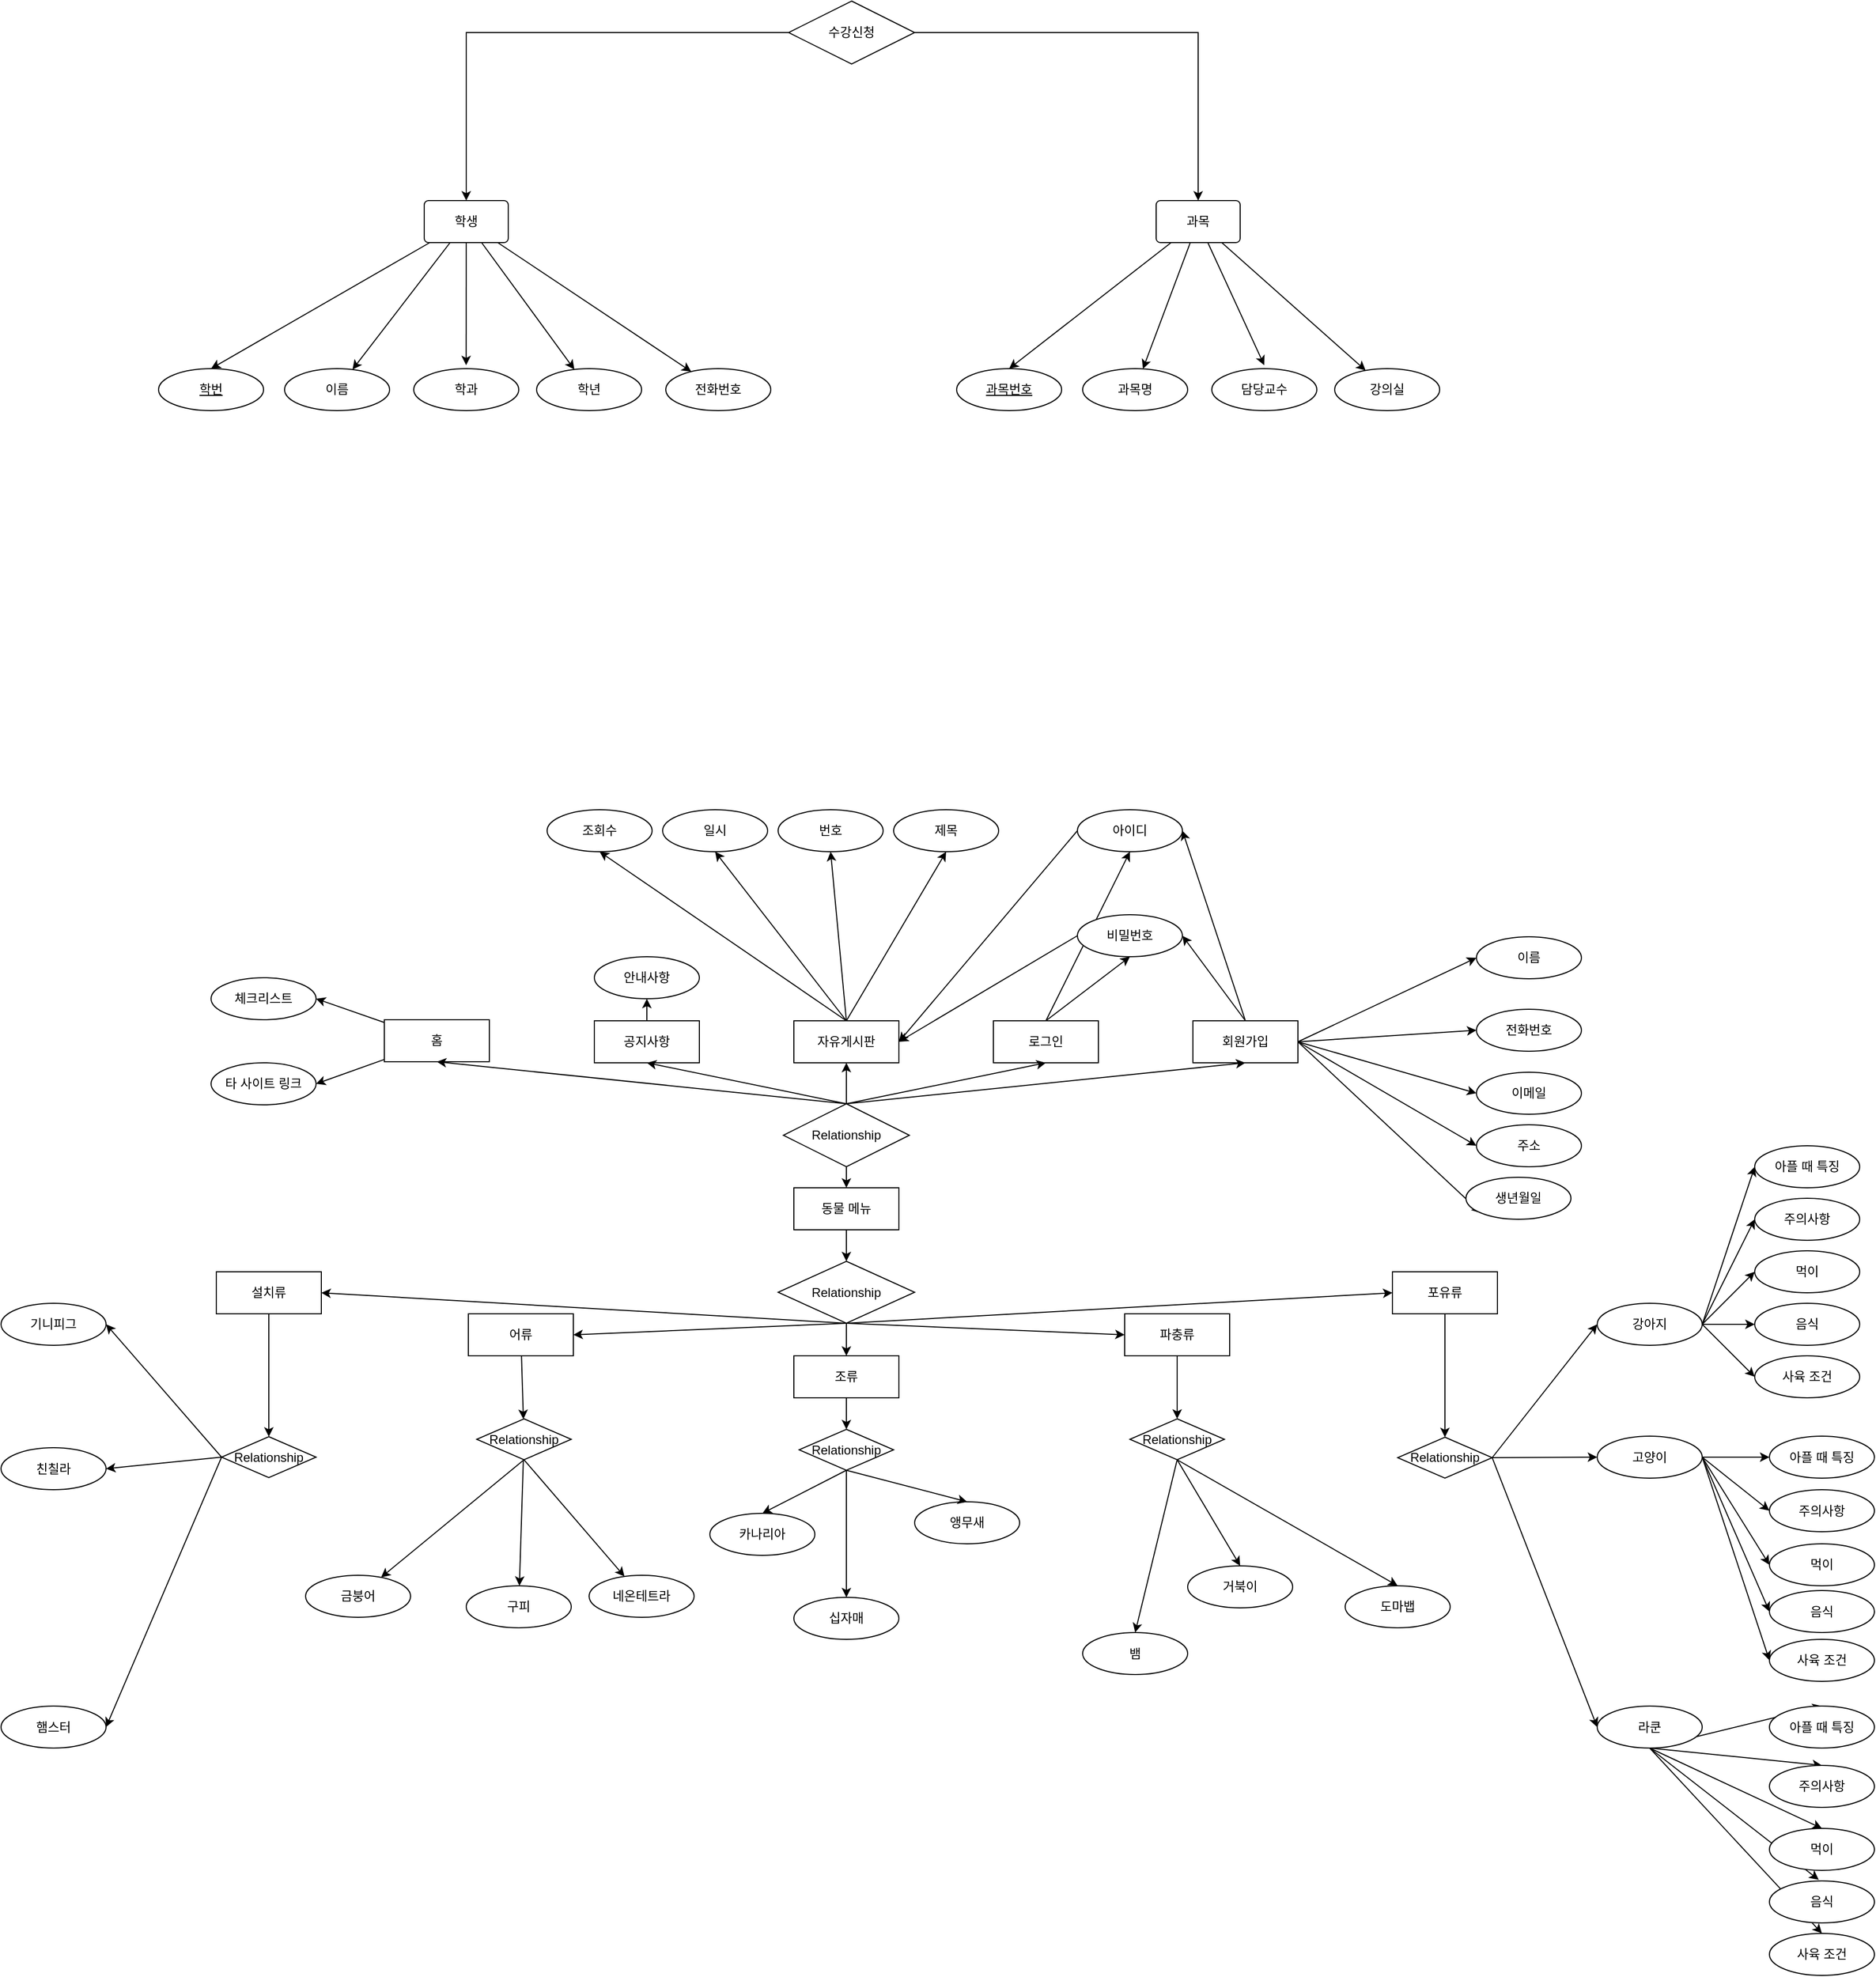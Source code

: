 <mxfile version="22.1.18" type="device">
  <diagram id="vhAJAbPDCVmEKEDn5c8A" name="페이지-1">
    <mxGraphModel dx="267" dy="197" grid="1" gridSize="10" guides="1" tooltips="1" connect="1" arrows="1" fold="1" page="1" pageScale="1" pageWidth="827" pageHeight="1169" math="0" shadow="0">
      <root>
        <mxCell id="0" />
        <mxCell id="1" parent="0" />
        <mxCell id="bblkdso4DFKz18wvVekH-8" style="rounded=0;orthogonalLoop=1;jettySize=auto;html=1;entryX=0.5;entryY=0;entryDx=0;entryDy=0;" edge="1" parent="1" source="bblkdso4DFKz18wvVekH-1" target="bblkdso4DFKz18wvVekH-2">
          <mxGeometry relative="1" as="geometry" />
        </mxCell>
        <mxCell id="bblkdso4DFKz18wvVekH-9" style="rounded=0;orthogonalLoop=1;jettySize=auto;html=1;" edge="1" parent="1" source="bblkdso4DFKz18wvVekH-1" target="bblkdso4DFKz18wvVekH-3">
          <mxGeometry relative="1" as="geometry" />
        </mxCell>
        <mxCell id="bblkdso4DFKz18wvVekH-10" style="rounded=0;orthogonalLoop=1;jettySize=auto;html=1;" edge="1" parent="1" source="bblkdso4DFKz18wvVekH-1" target="bblkdso4DFKz18wvVekH-5">
          <mxGeometry relative="1" as="geometry" />
        </mxCell>
        <mxCell id="bblkdso4DFKz18wvVekH-11" style="rounded=0;orthogonalLoop=1;jettySize=auto;html=1;" edge="1" parent="1" source="bblkdso4DFKz18wvVekH-1" target="bblkdso4DFKz18wvVekH-6">
          <mxGeometry relative="1" as="geometry" />
        </mxCell>
        <mxCell id="bblkdso4DFKz18wvVekH-1" value="학생" style="rounded=1;arcSize=10;whiteSpace=wrap;html=1;align=center;" vertex="1" parent="1">
          <mxGeometry x="423" y="190" width="80" height="40" as="geometry" />
        </mxCell>
        <mxCell id="bblkdso4DFKz18wvVekH-2" value="학번" style="ellipse;whiteSpace=wrap;html=1;align=center;fontStyle=4;" vertex="1" parent="1">
          <mxGeometry x="170" y="350" width="100" height="40" as="geometry" />
        </mxCell>
        <mxCell id="bblkdso4DFKz18wvVekH-3" value="이름" style="ellipse;whiteSpace=wrap;html=1;align=center;" vertex="1" parent="1">
          <mxGeometry x="290" y="350" width="100" height="40" as="geometry" />
        </mxCell>
        <mxCell id="bblkdso4DFKz18wvVekH-4" value="학과" style="ellipse;whiteSpace=wrap;html=1;align=center;" vertex="1" parent="1">
          <mxGeometry x="413" y="350" width="100" height="40" as="geometry" />
        </mxCell>
        <mxCell id="bblkdso4DFKz18wvVekH-5" value="학년" style="ellipse;whiteSpace=wrap;html=1;align=center;" vertex="1" parent="1">
          <mxGeometry x="530" y="350" width="100" height="40" as="geometry" />
        </mxCell>
        <mxCell id="bblkdso4DFKz18wvVekH-6" value="전화번호" style="ellipse;whiteSpace=wrap;html=1;align=center;" vertex="1" parent="1">
          <mxGeometry x="653" y="350" width="100" height="40" as="geometry" />
        </mxCell>
        <mxCell id="bblkdso4DFKz18wvVekH-7" style="rounded=0;orthogonalLoop=1;jettySize=auto;html=1;entryX=0.499;entryY=-0.081;entryDx=0;entryDy=0;entryPerimeter=0;" edge="1" parent="1" source="bblkdso4DFKz18wvVekH-1" target="bblkdso4DFKz18wvVekH-4">
          <mxGeometry relative="1" as="geometry" />
        </mxCell>
        <mxCell id="bblkdso4DFKz18wvVekH-21" style="rounded=0;orthogonalLoop=1;jettySize=auto;html=1;entryX=0.5;entryY=0;entryDx=0;entryDy=0;" edge="1" source="bblkdso4DFKz18wvVekH-25" target="bblkdso4DFKz18wvVekH-26" parent="1">
          <mxGeometry relative="1" as="geometry" />
        </mxCell>
        <mxCell id="bblkdso4DFKz18wvVekH-22" style="rounded=0;orthogonalLoop=1;jettySize=auto;html=1;" edge="1" source="bblkdso4DFKz18wvVekH-25" target="bblkdso4DFKz18wvVekH-27" parent="1">
          <mxGeometry relative="1" as="geometry" />
        </mxCell>
        <mxCell id="bblkdso4DFKz18wvVekH-23" style="rounded=0;orthogonalLoop=1;jettySize=auto;html=1;" edge="1" source="bblkdso4DFKz18wvVekH-25" target="bblkdso4DFKz18wvVekH-29" parent="1">
          <mxGeometry relative="1" as="geometry" />
        </mxCell>
        <mxCell id="bblkdso4DFKz18wvVekH-25" value="과목" style="rounded=1;arcSize=10;whiteSpace=wrap;html=1;align=center;" vertex="1" parent="1">
          <mxGeometry x="1120" y="190" width="80" height="40" as="geometry" />
        </mxCell>
        <mxCell id="bblkdso4DFKz18wvVekH-26" value="과목번호" style="ellipse;whiteSpace=wrap;html=1;align=center;fontStyle=4;" vertex="1" parent="1">
          <mxGeometry x="930" y="350" width="100" height="40" as="geometry" />
        </mxCell>
        <mxCell id="bblkdso4DFKz18wvVekH-27" value="과목명" style="ellipse;whiteSpace=wrap;html=1;align=center;" vertex="1" parent="1">
          <mxGeometry x="1050" y="350" width="100" height="40" as="geometry" />
        </mxCell>
        <mxCell id="bblkdso4DFKz18wvVekH-28" value="담당교수" style="ellipse;whiteSpace=wrap;html=1;align=center;" vertex="1" parent="1">
          <mxGeometry x="1173" y="350" width="100" height="40" as="geometry" />
        </mxCell>
        <mxCell id="bblkdso4DFKz18wvVekH-29" value="강의실" style="ellipse;whiteSpace=wrap;html=1;align=center;" vertex="1" parent="1">
          <mxGeometry x="1290" y="350" width="100" height="40" as="geometry" />
        </mxCell>
        <mxCell id="bblkdso4DFKz18wvVekH-31" style="rounded=0;orthogonalLoop=1;jettySize=auto;html=1;entryX=0.499;entryY=-0.081;entryDx=0;entryDy=0;entryPerimeter=0;" edge="1" source="bblkdso4DFKz18wvVekH-25" target="bblkdso4DFKz18wvVekH-28" parent="1">
          <mxGeometry relative="1" as="geometry" />
        </mxCell>
        <mxCell id="bblkdso4DFKz18wvVekH-33" style="edgeStyle=orthogonalEdgeStyle;rounded=0;orthogonalLoop=1;jettySize=auto;html=1;" edge="1" parent="1" source="bblkdso4DFKz18wvVekH-32" target="bblkdso4DFKz18wvVekH-1">
          <mxGeometry relative="1" as="geometry" />
        </mxCell>
        <mxCell id="bblkdso4DFKz18wvVekH-34" style="edgeStyle=orthogonalEdgeStyle;rounded=0;orthogonalLoop=1;jettySize=auto;html=1;" edge="1" parent="1" source="bblkdso4DFKz18wvVekH-32" target="bblkdso4DFKz18wvVekH-25">
          <mxGeometry relative="1" as="geometry" />
        </mxCell>
        <mxCell id="bblkdso4DFKz18wvVekH-32" value="수강신청" style="shape=rhombus;perimeter=rhombusPerimeter;whiteSpace=wrap;html=1;align=center;" vertex="1" parent="1">
          <mxGeometry x="770" width="120" height="60" as="geometry" />
        </mxCell>
        <mxCell id="bblkdso4DFKz18wvVekH-126" style="rounded=0;orthogonalLoop=1;jettySize=auto;html=1;entryX=1;entryY=0.5;entryDx=0;entryDy=0;" edge="1" parent="1" source="bblkdso4DFKz18wvVekH-35" target="bblkdso4DFKz18wvVekH-125">
          <mxGeometry relative="1" as="geometry" />
        </mxCell>
        <mxCell id="bblkdso4DFKz18wvVekH-35" value="홈" style="whiteSpace=wrap;html=1;align=center;" vertex="1" parent="1">
          <mxGeometry x="385" y="970" width="100" height="40" as="geometry" />
        </mxCell>
        <mxCell id="bblkdso4DFKz18wvVekH-75" style="rounded=0;orthogonalLoop=1;jettySize=auto;html=1;" edge="1" parent="1" source="bblkdso4DFKz18wvVekH-36" target="bblkdso4DFKz18wvVekH-74">
          <mxGeometry relative="1" as="geometry" />
        </mxCell>
        <mxCell id="bblkdso4DFKz18wvVekH-36" value="공지사항" style="whiteSpace=wrap;html=1;align=center;" vertex="1" parent="1">
          <mxGeometry x="585" y="971" width="100" height="40" as="geometry" />
        </mxCell>
        <mxCell id="bblkdso4DFKz18wvVekH-69" style="rounded=0;orthogonalLoop=1;jettySize=auto;html=1;entryX=0.5;entryY=1;entryDx=0;entryDy=0;exitX=0.5;exitY=0;exitDx=0;exitDy=0;" edge="1" parent="1" source="bblkdso4DFKz18wvVekH-37" target="bblkdso4DFKz18wvVekH-65">
          <mxGeometry relative="1" as="geometry" />
        </mxCell>
        <mxCell id="bblkdso4DFKz18wvVekH-70" style="rounded=0;orthogonalLoop=1;jettySize=auto;html=1;entryX=0.5;entryY=1;entryDx=0;entryDy=0;exitX=0.5;exitY=0;exitDx=0;exitDy=0;" edge="1" parent="1" source="bblkdso4DFKz18wvVekH-37" target="bblkdso4DFKz18wvVekH-66">
          <mxGeometry relative="1" as="geometry">
            <mxPoint x="905" y="821" as="targetPoint" />
          </mxGeometry>
        </mxCell>
        <mxCell id="bblkdso4DFKz18wvVekH-72" style="rounded=0;orthogonalLoop=1;jettySize=auto;html=1;entryX=0.5;entryY=1;entryDx=0;entryDy=0;exitX=0.5;exitY=0;exitDx=0;exitDy=0;" edge="1" parent="1" source="bblkdso4DFKz18wvVekH-37" target="bblkdso4DFKz18wvVekH-67">
          <mxGeometry relative="1" as="geometry" />
        </mxCell>
        <mxCell id="bblkdso4DFKz18wvVekH-73" style="rounded=0;orthogonalLoop=1;jettySize=auto;html=1;entryX=0.5;entryY=1;entryDx=0;entryDy=0;exitX=0.5;exitY=0;exitDx=0;exitDy=0;" edge="1" parent="1" source="bblkdso4DFKz18wvVekH-37" target="bblkdso4DFKz18wvVekH-68">
          <mxGeometry relative="1" as="geometry" />
        </mxCell>
        <mxCell id="bblkdso4DFKz18wvVekH-37" value="자유게시판" style="whiteSpace=wrap;html=1;align=center;" vertex="1" parent="1">
          <mxGeometry x="775" y="971" width="100" height="40" as="geometry" />
        </mxCell>
        <mxCell id="bblkdso4DFKz18wvVekH-57" style="rounded=0;orthogonalLoop=1;jettySize=auto;html=1;entryX=0.5;entryY=1;entryDx=0;entryDy=0;exitX=0.5;exitY=0;exitDx=0;exitDy=0;" edge="1" parent="1" source="bblkdso4DFKz18wvVekH-38" target="bblkdso4DFKz18wvVekH-54">
          <mxGeometry relative="1" as="geometry" />
        </mxCell>
        <mxCell id="bblkdso4DFKz18wvVekH-58" style="rounded=0;orthogonalLoop=1;jettySize=auto;html=1;entryX=0.5;entryY=1;entryDx=0;entryDy=0;exitX=0.5;exitY=0;exitDx=0;exitDy=0;" edge="1" parent="1" source="bblkdso4DFKz18wvVekH-38" target="bblkdso4DFKz18wvVekH-53">
          <mxGeometry relative="1" as="geometry" />
        </mxCell>
        <mxCell id="bblkdso4DFKz18wvVekH-38" value="로그인" style="whiteSpace=wrap;html=1;align=center;" vertex="1" parent="1">
          <mxGeometry x="965" y="971" width="100" height="40" as="geometry" />
        </mxCell>
        <mxCell id="bblkdso4DFKz18wvVekH-56" style="rounded=0;orthogonalLoop=1;jettySize=auto;html=1;entryX=1;entryY=0.5;entryDx=0;entryDy=0;exitX=0.5;exitY=0;exitDx=0;exitDy=0;" edge="1" parent="1" source="bblkdso4DFKz18wvVekH-39" target="bblkdso4DFKz18wvVekH-53">
          <mxGeometry relative="1" as="geometry">
            <mxPoint x="1075" y="840" as="targetPoint" />
          </mxGeometry>
        </mxCell>
        <mxCell id="bblkdso4DFKz18wvVekH-59" style="rounded=0;orthogonalLoop=1;jettySize=auto;html=1;entryX=0;entryY=0.5;entryDx=0;entryDy=0;exitX=1;exitY=0.5;exitDx=0;exitDy=0;" edge="1" parent="1" source="bblkdso4DFKz18wvVekH-39" target="bblkdso4DFKz18wvVekH-49">
          <mxGeometry relative="1" as="geometry" />
        </mxCell>
        <mxCell id="bblkdso4DFKz18wvVekH-60" style="rounded=0;orthogonalLoop=1;jettySize=auto;html=1;entryX=0;entryY=0.5;entryDx=0;entryDy=0;exitX=1;exitY=0.5;exitDx=0;exitDy=0;" edge="1" parent="1" source="bblkdso4DFKz18wvVekH-39" target="bblkdso4DFKz18wvVekH-50">
          <mxGeometry relative="1" as="geometry" />
        </mxCell>
        <mxCell id="bblkdso4DFKz18wvVekH-61" style="rounded=0;orthogonalLoop=1;jettySize=auto;html=1;entryX=0;entryY=0.5;entryDx=0;entryDy=0;exitX=1;exitY=0.5;exitDx=0;exitDy=0;" edge="1" parent="1" source="bblkdso4DFKz18wvVekH-39" target="bblkdso4DFKz18wvVekH-51">
          <mxGeometry relative="1" as="geometry" />
        </mxCell>
        <mxCell id="bblkdso4DFKz18wvVekH-62" style="rounded=0;orthogonalLoop=1;jettySize=auto;html=1;entryX=0;entryY=0.5;entryDx=0;entryDy=0;exitX=1;exitY=0.5;exitDx=0;exitDy=0;" edge="1" parent="1" source="bblkdso4DFKz18wvVekH-39" target="bblkdso4DFKz18wvVekH-52">
          <mxGeometry relative="1" as="geometry">
            <mxPoint x="1145" y="1110" as="targetPoint" />
          </mxGeometry>
        </mxCell>
        <mxCell id="bblkdso4DFKz18wvVekH-155" style="rounded=0;orthogonalLoop=1;jettySize=auto;html=1;entryX=0;entryY=1;entryDx=0;entryDy=0;exitX=1;exitY=0.5;exitDx=0;exitDy=0;" edge="1" parent="1" source="bblkdso4DFKz18wvVekH-39" target="bblkdso4DFKz18wvVekH-154">
          <mxGeometry relative="1" as="geometry" />
        </mxCell>
        <mxCell id="bblkdso4DFKz18wvVekH-39" value="회원가입" style="whiteSpace=wrap;html=1;align=center;" vertex="1" parent="1">
          <mxGeometry x="1155" y="971" width="100" height="40" as="geometry" />
        </mxCell>
        <mxCell id="bblkdso4DFKz18wvVekH-43" style="rounded=0;orthogonalLoop=1;jettySize=auto;html=1;entryX=0.5;entryY=1;entryDx=0;entryDy=0;exitX=0.5;exitY=0;exitDx=0;exitDy=0;" edge="1" parent="1" source="bblkdso4DFKz18wvVekH-40" target="bblkdso4DFKz18wvVekH-35">
          <mxGeometry relative="1" as="geometry" />
        </mxCell>
        <mxCell id="bblkdso4DFKz18wvVekH-44" style="rounded=0;orthogonalLoop=1;jettySize=auto;html=1;entryX=0.5;entryY=1;entryDx=0;entryDy=0;exitX=0.5;exitY=0;exitDx=0;exitDy=0;" edge="1" parent="1" source="bblkdso4DFKz18wvVekH-40" target="bblkdso4DFKz18wvVekH-36">
          <mxGeometry relative="1" as="geometry" />
        </mxCell>
        <mxCell id="bblkdso4DFKz18wvVekH-45" style="rounded=0;orthogonalLoop=1;jettySize=auto;html=1;entryX=0.5;entryY=1;entryDx=0;entryDy=0;" edge="1" parent="1" source="bblkdso4DFKz18wvVekH-40" target="bblkdso4DFKz18wvVekH-37">
          <mxGeometry relative="1" as="geometry" />
        </mxCell>
        <mxCell id="bblkdso4DFKz18wvVekH-46" style="rounded=0;orthogonalLoop=1;jettySize=auto;html=1;entryX=0.5;entryY=1;entryDx=0;entryDy=0;exitX=0.5;exitY=0;exitDx=0;exitDy=0;" edge="1" parent="1" source="bblkdso4DFKz18wvVekH-40" target="bblkdso4DFKz18wvVekH-38">
          <mxGeometry relative="1" as="geometry" />
        </mxCell>
        <mxCell id="bblkdso4DFKz18wvVekH-47" style="rounded=0;orthogonalLoop=1;jettySize=auto;html=1;entryX=0.5;entryY=1;entryDx=0;entryDy=0;exitX=0.5;exitY=0;exitDx=0;exitDy=0;" edge="1" parent="1" source="bblkdso4DFKz18wvVekH-40" target="bblkdso4DFKz18wvVekH-39">
          <mxGeometry relative="1" as="geometry">
            <mxPoint x="1075" y="1040" as="targetPoint" />
          </mxGeometry>
        </mxCell>
        <mxCell id="bblkdso4DFKz18wvVekH-48" style="rounded=0;orthogonalLoop=1;jettySize=auto;html=1;entryX=0.5;entryY=0;entryDx=0;entryDy=0;" edge="1" parent="1" source="bblkdso4DFKz18wvVekH-40" target="bblkdso4DFKz18wvVekH-41">
          <mxGeometry relative="1" as="geometry" />
        </mxCell>
        <mxCell id="bblkdso4DFKz18wvVekH-40" value="Relationship" style="shape=rhombus;perimeter=rhombusPerimeter;whiteSpace=wrap;html=1;align=center;" vertex="1" parent="1">
          <mxGeometry x="765" y="1050" width="120" height="60" as="geometry" />
        </mxCell>
        <mxCell id="bblkdso4DFKz18wvVekH-146" style="rounded=0;orthogonalLoop=1;jettySize=auto;html=1;entryX=0.5;entryY=0;entryDx=0;entryDy=0;" edge="1" parent="1" source="bblkdso4DFKz18wvVekH-41" target="bblkdso4DFKz18wvVekH-139">
          <mxGeometry relative="1" as="geometry" />
        </mxCell>
        <mxCell id="bblkdso4DFKz18wvVekH-41" value="동물 메뉴" style="whiteSpace=wrap;html=1;align=center;" vertex="1" parent="1">
          <mxGeometry x="775" y="1130" width="100" height="40" as="geometry" />
        </mxCell>
        <mxCell id="bblkdso4DFKz18wvVekH-49" value="이름" style="ellipse;whiteSpace=wrap;html=1;align=center;" vertex="1" parent="1">
          <mxGeometry x="1425" y="891" width="100" height="40" as="geometry" />
        </mxCell>
        <mxCell id="bblkdso4DFKz18wvVekH-50" value="전화번호" style="ellipse;whiteSpace=wrap;html=1;align=center;" vertex="1" parent="1">
          <mxGeometry x="1425" y="960" width="100" height="40" as="geometry" />
        </mxCell>
        <mxCell id="bblkdso4DFKz18wvVekH-51" value="이메일" style="ellipse;whiteSpace=wrap;html=1;align=center;" vertex="1" parent="1">
          <mxGeometry x="1425" y="1020" width="100" height="40" as="geometry" />
        </mxCell>
        <mxCell id="bblkdso4DFKz18wvVekH-52" value="주소" style="ellipse;whiteSpace=wrap;html=1;align=center;" vertex="1" parent="1">
          <mxGeometry x="1425" y="1070" width="100" height="40" as="geometry" />
        </mxCell>
        <mxCell id="bblkdso4DFKz18wvVekH-63" style="rounded=0;orthogonalLoop=1;jettySize=auto;html=1;entryX=1;entryY=0.5;entryDx=0;entryDy=0;exitX=0;exitY=0.5;exitDx=0;exitDy=0;" edge="1" parent="1" source="bblkdso4DFKz18wvVekH-53" target="bblkdso4DFKz18wvVekH-37">
          <mxGeometry relative="1" as="geometry" />
        </mxCell>
        <mxCell id="bblkdso4DFKz18wvVekH-53" value="아이디" style="ellipse;whiteSpace=wrap;html=1;align=center;" vertex="1" parent="1">
          <mxGeometry x="1045" y="770" width="100" height="40" as="geometry" />
        </mxCell>
        <mxCell id="bblkdso4DFKz18wvVekH-64" style="rounded=0;orthogonalLoop=1;jettySize=auto;html=1;entryX=1;entryY=0.5;entryDx=0;entryDy=0;exitX=0;exitY=0.5;exitDx=0;exitDy=0;" edge="1" parent="1" source="bblkdso4DFKz18wvVekH-54" target="bblkdso4DFKz18wvVekH-37">
          <mxGeometry relative="1" as="geometry" />
        </mxCell>
        <mxCell id="bblkdso4DFKz18wvVekH-54" value="비밀번호" style="ellipse;whiteSpace=wrap;html=1;align=center;" vertex="1" parent="1">
          <mxGeometry x="1045" y="870" width="100" height="40" as="geometry" />
        </mxCell>
        <mxCell id="bblkdso4DFKz18wvVekH-55" style="rounded=0;orthogonalLoop=1;jettySize=auto;html=1;entryX=1;entryY=0.5;entryDx=0;entryDy=0;exitX=0.5;exitY=0;exitDx=0;exitDy=0;" edge="1" parent="1" source="bblkdso4DFKz18wvVekH-39" target="bblkdso4DFKz18wvVekH-54">
          <mxGeometry relative="1" as="geometry" />
        </mxCell>
        <mxCell id="bblkdso4DFKz18wvVekH-65" value="번호" style="ellipse;whiteSpace=wrap;html=1;align=center;" vertex="1" parent="1">
          <mxGeometry x="760" y="770" width="100" height="40" as="geometry" />
        </mxCell>
        <mxCell id="bblkdso4DFKz18wvVekH-66" value="제목" style="ellipse;whiteSpace=wrap;html=1;align=center;" vertex="1" parent="1">
          <mxGeometry x="870" y="770" width="100" height="40" as="geometry" />
        </mxCell>
        <mxCell id="bblkdso4DFKz18wvVekH-67" value="일시" style="ellipse;whiteSpace=wrap;html=1;align=center;" vertex="1" parent="1">
          <mxGeometry x="650" y="770" width="100" height="40" as="geometry" />
        </mxCell>
        <mxCell id="bblkdso4DFKz18wvVekH-68" value="조회수" style="ellipse;whiteSpace=wrap;html=1;align=center;" vertex="1" parent="1">
          <mxGeometry x="540" y="770" width="100" height="40" as="geometry" />
        </mxCell>
        <mxCell id="bblkdso4DFKz18wvVekH-74" value="안내사항" style="ellipse;whiteSpace=wrap;html=1;align=center;" vertex="1" parent="1">
          <mxGeometry x="585" y="910" width="100" height="40" as="geometry" />
        </mxCell>
        <mxCell id="bblkdso4DFKz18wvVekH-76" value="설치류" style="whiteSpace=wrap;html=1;align=center;" vertex="1" parent="1">
          <mxGeometry x="225" y="1210" width="100" height="40" as="geometry" />
        </mxCell>
        <mxCell id="bblkdso4DFKz18wvVekH-77" value="조류" style="whiteSpace=wrap;html=1;align=center;" vertex="1" parent="1">
          <mxGeometry x="775" y="1290" width="100" height="40" as="geometry" />
        </mxCell>
        <mxCell id="bblkdso4DFKz18wvVekH-186" value="" style="rounded=0;orthogonalLoop=1;jettySize=auto;html=1;" edge="1" parent="1" source="bblkdso4DFKz18wvVekH-78" target="bblkdso4DFKz18wvVekH-175">
          <mxGeometry relative="1" as="geometry" />
        </mxCell>
        <mxCell id="bblkdso4DFKz18wvVekH-78" value="어류" style="whiteSpace=wrap;html=1;align=center;" vertex="1" parent="1">
          <mxGeometry x="465" y="1250" width="100" height="40" as="geometry" />
        </mxCell>
        <mxCell id="bblkdso4DFKz18wvVekH-161" style="rounded=0;orthogonalLoop=1;jettySize=auto;html=1;entryX=0.5;entryY=0;entryDx=0;entryDy=0;exitX=0.5;exitY=1;exitDx=0;exitDy=0;" edge="1" parent="1" source="bblkdso4DFKz18wvVekH-79" target="bblkdso4DFKz18wvVekH-159">
          <mxGeometry relative="1" as="geometry" />
        </mxCell>
        <mxCell id="bblkdso4DFKz18wvVekH-79" value="파충류" style="whiteSpace=wrap;html=1;align=center;" vertex="1" parent="1">
          <mxGeometry x="1090" y="1250" width="100" height="40" as="geometry" />
        </mxCell>
        <mxCell id="bblkdso4DFKz18wvVekH-150" style="rounded=0;orthogonalLoop=1;jettySize=auto;html=1;exitX=0.5;exitY=1;exitDx=0;exitDy=0;entryX=0.5;entryY=0;entryDx=0;entryDy=0;" edge="1" parent="1" source="bblkdso4DFKz18wvVekH-80" target="bblkdso4DFKz18wvVekH-147">
          <mxGeometry relative="1" as="geometry" />
        </mxCell>
        <mxCell id="bblkdso4DFKz18wvVekH-80" value="포유류" style="whiteSpace=wrap;html=1;align=center;" vertex="1" parent="1">
          <mxGeometry x="1345" y="1210" width="100" height="40" as="geometry" />
        </mxCell>
        <mxCell id="bblkdso4DFKz18wvVekH-86" value="기니피그" style="ellipse;whiteSpace=wrap;html=1;align=center;" vertex="1" parent="1">
          <mxGeometry x="20" y="1240" width="100" height="40" as="geometry" />
        </mxCell>
        <mxCell id="bblkdso4DFKz18wvVekH-87" value="친칠라" style="ellipse;whiteSpace=wrap;html=1;align=center;" vertex="1" parent="1">
          <mxGeometry x="20" y="1377.5" width="100" height="40" as="geometry" />
        </mxCell>
        <mxCell id="bblkdso4DFKz18wvVekH-88" value="햄스터" style="ellipse;whiteSpace=wrap;html=1;align=center;" vertex="1" parent="1">
          <mxGeometry x="20" y="1623.5" width="100" height="40" as="geometry" />
        </mxCell>
        <mxCell id="bblkdso4DFKz18wvVekH-96" value="금붕어" style="ellipse;whiteSpace=wrap;html=1;align=center;" vertex="1" parent="1">
          <mxGeometry x="310" y="1499" width="100" height="40" as="geometry" />
        </mxCell>
        <mxCell id="bblkdso4DFKz18wvVekH-97" value="구피" style="ellipse;whiteSpace=wrap;html=1;align=center;" vertex="1" parent="1">
          <mxGeometry x="463" y="1509" width="100" height="40" as="geometry" />
        </mxCell>
        <mxCell id="bblkdso4DFKz18wvVekH-98" value="네온테트라" style="ellipse;whiteSpace=wrap;html=1;align=center;" vertex="1" parent="1">
          <mxGeometry x="580" y="1499" width="100" height="40" as="geometry" />
        </mxCell>
        <mxCell id="bblkdso4DFKz18wvVekH-102" value="앵무새" style="ellipse;whiteSpace=wrap;html=1;align=center;" vertex="1" parent="1">
          <mxGeometry x="890" y="1429" width="100" height="40" as="geometry" />
        </mxCell>
        <mxCell id="bblkdso4DFKz18wvVekH-103" value="카나리아" style="ellipse;whiteSpace=wrap;html=1;align=center;" vertex="1" parent="1">
          <mxGeometry x="695" y="1440" width="100" height="40" as="geometry" />
        </mxCell>
        <mxCell id="bblkdso4DFKz18wvVekH-104" value="십자매" style="ellipse;whiteSpace=wrap;html=1;align=center;" vertex="1" parent="1">
          <mxGeometry x="775" y="1520" width="100" height="40" as="geometry" />
        </mxCell>
        <mxCell id="bblkdso4DFKz18wvVekH-112" style="rounded=0;orthogonalLoop=1;jettySize=auto;html=1;exitX=0.5;exitY=1;exitDx=0;exitDy=0;entryX=0.5;entryY=0;entryDx=0;entryDy=0;" edge="1" parent="1" target="bblkdso4DFKz18wvVekH-115" source="bblkdso4DFKz18wvVekH-159">
          <mxGeometry relative="1" as="geometry">
            <mxPoint x="1095" y="1504.5" as="sourcePoint" />
          </mxGeometry>
        </mxCell>
        <mxCell id="bblkdso4DFKz18wvVekH-113" style="rounded=0;orthogonalLoop=1;jettySize=auto;html=1;exitX=0.5;exitY=1;exitDx=0;exitDy=0;entryX=0.5;entryY=0;entryDx=0;entryDy=0;" edge="1" parent="1" target="bblkdso4DFKz18wvVekH-116" source="bblkdso4DFKz18wvVekH-159">
          <mxGeometry relative="1" as="geometry">
            <mxPoint x="1155" y="1471" as="sourcePoint" />
            <mxPoint x="1285" y="1480" as="targetPoint" />
          </mxGeometry>
        </mxCell>
        <mxCell id="bblkdso4DFKz18wvVekH-114" value="뱀" style="ellipse;whiteSpace=wrap;html=1;align=center;" vertex="1" parent="1">
          <mxGeometry x="1050" y="1553.5" width="100" height="40" as="geometry" />
        </mxCell>
        <mxCell id="bblkdso4DFKz18wvVekH-115" value="거북이" style="ellipse;whiteSpace=wrap;html=1;align=center;" vertex="1" parent="1">
          <mxGeometry x="1150" y="1490" width="100" height="40" as="geometry" />
        </mxCell>
        <mxCell id="bblkdso4DFKz18wvVekH-116" value="도마뱁" style="ellipse;whiteSpace=wrap;html=1;align=center;" vertex="1" parent="1">
          <mxGeometry x="1300" y="1509" width="100" height="40" as="geometry" />
        </mxCell>
        <mxCell id="bblkdso4DFKz18wvVekH-120" value="강아지" style="ellipse;whiteSpace=wrap;html=1;align=center;" vertex="1" parent="1">
          <mxGeometry x="1540" y="1240" width="100" height="40" as="geometry" />
        </mxCell>
        <mxCell id="bblkdso4DFKz18wvVekH-121" value="고양이" style="ellipse;whiteSpace=wrap;html=1;align=center;" vertex="1" parent="1">
          <mxGeometry x="1540" y="1366.5" width="100" height="40" as="geometry" />
        </mxCell>
        <mxCell id="bblkdso4DFKz18wvVekH-135" style="rounded=0;orthogonalLoop=1;jettySize=auto;html=1;exitX=0.5;exitY=1;exitDx=0;exitDy=0;entryX=0.47;entryY=-0.025;entryDx=0;entryDy=0;entryPerimeter=0;" edge="1" parent="1" source="bblkdso4DFKz18wvVekH-122" target="bblkdso4DFKz18wvVekH-131">
          <mxGeometry relative="1" as="geometry" />
        </mxCell>
        <mxCell id="bblkdso4DFKz18wvVekH-136" style="rounded=0;orthogonalLoop=1;jettySize=auto;html=1;entryX=0.5;entryY=0;entryDx=0;entryDy=0;exitX=0.5;exitY=1;exitDx=0;exitDy=0;" edge="1" parent="1" source="bblkdso4DFKz18wvVekH-122" target="bblkdso4DFKz18wvVekH-132">
          <mxGeometry relative="1" as="geometry" />
        </mxCell>
        <mxCell id="bblkdso4DFKz18wvVekH-137" style="rounded=0;orthogonalLoop=1;jettySize=auto;html=1;exitX=0.5;exitY=1;exitDx=0;exitDy=0;entryX=0.5;entryY=0;entryDx=0;entryDy=0;" edge="1" parent="1" source="bblkdso4DFKz18wvVekH-122" target="bblkdso4DFKz18wvVekH-133">
          <mxGeometry relative="1" as="geometry">
            <mxPoint x="1435" y="1540" as="sourcePoint" />
          </mxGeometry>
        </mxCell>
        <mxCell id="bblkdso4DFKz18wvVekH-138" style="rounded=0;orthogonalLoop=1;jettySize=auto;html=1;entryX=0.5;entryY=0;entryDx=0;entryDy=0;exitX=0.5;exitY=1;exitDx=0;exitDy=0;" edge="1" parent="1" source="bblkdso4DFKz18wvVekH-122" target="bblkdso4DFKz18wvVekH-134">
          <mxGeometry relative="1" as="geometry" />
        </mxCell>
        <mxCell id="bblkdso4DFKz18wvVekH-122" value="라쿤" style="ellipse;whiteSpace=wrap;html=1;align=center;" vertex="1" parent="1">
          <mxGeometry x="1540" y="1623.5" width="100" height="40" as="geometry" />
        </mxCell>
        <mxCell id="bblkdso4DFKz18wvVekH-123" value="체크리스트" style="ellipse;whiteSpace=wrap;html=1;align=center;" vertex="1" parent="1">
          <mxGeometry x="220" y="930" width="100" height="40" as="geometry" />
        </mxCell>
        <mxCell id="bblkdso4DFKz18wvVekH-124" style="rounded=0;orthogonalLoop=1;jettySize=auto;html=1;entryX=1;entryY=0.5;entryDx=0;entryDy=0;" edge="1" parent="1" source="bblkdso4DFKz18wvVekH-35" target="bblkdso4DFKz18wvVekH-123">
          <mxGeometry relative="1" as="geometry" />
        </mxCell>
        <mxCell id="bblkdso4DFKz18wvVekH-125" value="타 사이트 링크" style="ellipse;whiteSpace=wrap;html=1;align=center;" vertex="1" parent="1">
          <mxGeometry x="220" y="1011" width="100" height="40" as="geometry" />
        </mxCell>
        <mxCell id="bblkdso4DFKz18wvVekH-128" style="rounded=0;orthogonalLoop=1;jettySize=auto;html=1;exitX=0.5;exitY=1;exitDx=0;exitDy=0;entryX=0.5;entryY=0;entryDx=0;entryDy=0;" edge="1" parent="1" target="bblkdso4DFKz18wvVekH-129" source="bblkdso4DFKz18wvVekH-122">
          <mxGeometry relative="1" as="geometry">
            <mxPoint x="1390" y="1580" as="sourcePoint" />
          </mxGeometry>
        </mxCell>
        <mxCell id="bblkdso4DFKz18wvVekH-129" value="사육 조건" style="ellipse;whiteSpace=wrap;html=1;align=center;" vertex="1" parent="1">
          <mxGeometry x="1704" y="1840" width="100" height="40" as="geometry" />
        </mxCell>
        <mxCell id="bblkdso4DFKz18wvVekH-131" value="음식" style="ellipse;whiteSpace=wrap;html=1;align=center;" vertex="1" parent="1">
          <mxGeometry x="1704" y="1790" width="100" height="40" as="geometry" />
        </mxCell>
        <mxCell id="bblkdso4DFKz18wvVekH-132" value="먹이" style="ellipse;whiteSpace=wrap;html=1;align=center;" vertex="1" parent="1">
          <mxGeometry x="1704" y="1740" width="100" height="40" as="geometry" />
        </mxCell>
        <mxCell id="bblkdso4DFKz18wvVekH-133" value="주의사항" style="ellipse;whiteSpace=wrap;html=1;align=center;" vertex="1" parent="1">
          <mxGeometry x="1704" y="1680" width="100" height="40" as="geometry" />
        </mxCell>
        <mxCell id="bblkdso4DFKz18wvVekH-134" value="아플 때 특징" style="ellipse;whiteSpace=wrap;html=1;align=center;" vertex="1" parent="1">
          <mxGeometry x="1704" y="1623.5" width="100" height="40" as="geometry" />
        </mxCell>
        <mxCell id="bblkdso4DFKz18wvVekH-142" style="rounded=0;orthogonalLoop=1;jettySize=auto;html=1;exitX=0.5;exitY=1;exitDx=0;exitDy=0;entryX=1;entryY=0.5;entryDx=0;entryDy=0;" edge="1" parent="1" source="bblkdso4DFKz18wvVekH-139" target="bblkdso4DFKz18wvVekH-78">
          <mxGeometry relative="1" as="geometry" />
        </mxCell>
        <mxCell id="bblkdso4DFKz18wvVekH-143" style="rounded=0;orthogonalLoop=1;jettySize=auto;html=1;exitX=0.5;exitY=1;exitDx=0;exitDy=0;" edge="1" parent="1" source="bblkdso4DFKz18wvVekH-139" target="bblkdso4DFKz18wvVekH-77">
          <mxGeometry relative="1" as="geometry">
            <mxPoint x="845" y="1300" as="targetPoint" />
          </mxGeometry>
        </mxCell>
        <mxCell id="bblkdso4DFKz18wvVekH-144" style="rounded=0;orthogonalLoop=1;jettySize=auto;html=1;entryX=0;entryY=0.5;entryDx=0;entryDy=0;exitX=0.5;exitY=1;exitDx=0;exitDy=0;" edge="1" parent="1" source="bblkdso4DFKz18wvVekH-139" target="bblkdso4DFKz18wvVekH-79">
          <mxGeometry relative="1" as="geometry">
            <mxPoint x="905" y="1280" as="sourcePoint" />
          </mxGeometry>
        </mxCell>
        <mxCell id="bblkdso4DFKz18wvVekH-145" style="rounded=0;orthogonalLoop=1;jettySize=auto;html=1;entryX=0;entryY=0.5;entryDx=0;entryDy=0;exitX=0.5;exitY=1;exitDx=0;exitDy=0;" edge="1" parent="1" source="bblkdso4DFKz18wvVekH-139" target="bblkdso4DFKz18wvVekH-80">
          <mxGeometry relative="1" as="geometry">
            <mxPoint x="825" y="1260" as="sourcePoint" />
          </mxGeometry>
        </mxCell>
        <mxCell id="bblkdso4DFKz18wvVekH-139" value="Relationship" style="shape=rhombus;perimeter=rhombusPerimeter;whiteSpace=wrap;html=1;align=center;" vertex="1" parent="1">
          <mxGeometry x="760" y="1200" width="130" height="59" as="geometry" />
        </mxCell>
        <mxCell id="bblkdso4DFKz18wvVekH-141" style="rounded=0;orthogonalLoop=1;jettySize=auto;html=1;entryX=1;entryY=0.5;entryDx=0;entryDy=0;exitX=0.5;exitY=1;exitDx=0;exitDy=0;" edge="1" parent="1" source="bblkdso4DFKz18wvVekH-139" target="bblkdso4DFKz18wvVekH-76">
          <mxGeometry relative="1" as="geometry" />
        </mxCell>
        <mxCell id="bblkdso4DFKz18wvVekH-151" style="rounded=0;orthogonalLoop=1;jettySize=auto;html=1;entryX=0;entryY=0.5;entryDx=0;entryDy=0;exitX=1;exitY=0.5;exitDx=0;exitDy=0;" edge="1" parent="1" source="bblkdso4DFKz18wvVekH-147" target="bblkdso4DFKz18wvVekH-120">
          <mxGeometry relative="1" as="geometry" />
        </mxCell>
        <mxCell id="bblkdso4DFKz18wvVekH-152" style="rounded=0;orthogonalLoop=1;jettySize=auto;html=1;exitX=1;exitY=0.5;exitDx=0;exitDy=0;entryX=0;entryY=0.5;entryDx=0;entryDy=0;" edge="1" parent="1" source="bblkdso4DFKz18wvVekH-147" target="bblkdso4DFKz18wvVekH-121">
          <mxGeometry relative="1" as="geometry" />
        </mxCell>
        <mxCell id="bblkdso4DFKz18wvVekH-153" style="rounded=0;orthogonalLoop=1;jettySize=auto;html=1;exitX=1;exitY=0.5;exitDx=0;exitDy=0;entryX=0;entryY=0.5;entryDx=0;entryDy=0;" edge="1" parent="1" source="bblkdso4DFKz18wvVekH-147" target="bblkdso4DFKz18wvVekH-122">
          <mxGeometry relative="1" as="geometry" />
        </mxCell>
        <mxCell id="bblkdso4DFKz18wvVekH-147" value="Relationship" style="shape=rhombus;perimeter=rhombusPerimeter;whiteSpace=wrap;html=1;align=center;" vertex="1" parent="1">
          <mxGeometry x="1350" y="1367.5" width="90" height="39" as="geometry" />
        </mxCell>
        <mxCell id="bblkdso4DFKz18wvVekH-154" value="생년월일" style="ellipse;whiteSpace=wrap;html=1;align=center;" vertex="1" parent="1">
          <mxGeometry x="1415" y="1120" width="100" height="40" as="geometry" />
        </mxCell>
        <mxCell id="bblkdso4DFKz18wvVekH-162" style="rounded=0;orthogonalLoop=1;jettySize=auto;html=1;exitX=0.5;exitY=1;exitDx=0;exitDy=0;entryX=0.5;entryY=0;entryDx=0;entryDy=0;" edge="1" parent="1" source="bblkdso4DFKz18wvVekH-159" target="bblkdso4DFKz18wvVekH-114">
          <mxGeometry relative="1" as="geometry">
            <mxPoint x="1145" y="1440" as="sourcePoint" />
          </mxGeometry>
        </mxCell>
        <mxCell id="bblkdso4DFKz18wvVekH-159" value="Relationship" style="shape=rhombus;perimeter=rhombusPerimeter;whiteSpace=wrap;html=1;align=center;" vertex="1" parent="1">
          <mxGeometry x="1095" y="1350" width="90" height="39" as="geometry" />
        </mxCell>
        <mxCell id="bblkdso4DFKz18wvVekH-166" style="rounded=0;orthogonalLoop=1;jettySize=auto;html=1;entryX=0.5;entryY=0;entryDx=0;entryDy=0;exitX=0.5;exitY=1;exitDx=0;exitDy=0;" edge="1" parent="1" target="bblkdso4DFKz18wvVekH-170" source="bblkdso4DFKz18wvVekH-77">
          <mxGeometry relative="1" as="geometry">
            <mxPoint x="876" y="1341" as="sourcePoint" />
          </mxGeometry>
        </mxCell>
        <mxCell id="bblkdso4DFKz18wvVekH-167" style="rounded=0;orthogonalLoop=1;jettySize=auto;html=1;exitX=0.5;exitY=1;exitDx=0;exitDy=0;entryX=0.5;entryY=0;entryDx=0;entryDy=0;" edge="1" parent="1" source="bblkdso4DFKz18wvVekH-170" target="bblkdso4DFKz18wvVekH-104">
          <mxGeometry relative="1" as="geometry">
            <mxPoint x="826" y="1504.5" as="sourcePoint" />
            <mxPoint x="936" y="1584" as="targetPoint" />
          </mxGeometry>
        </mxCell>
        <mxCell id="bblkdso4DFKz18wvVekH-168" style="rounded=0;orthogonalLoop=1;jettySize=auto;html=1;exitX=0.5;exitY=1;exitDx=0;exitDy=0;entryX=0.5;entryY=0;entryDx=0;entryDy=0;" edge="1" parent="1" source="bblkdso4DFKz18wvVekH-170" target="bblkdso4DFKz18wvVekH-102">
          <mxGeometry relative="1" as="geometry">
            <mxPoint x="886" y="1471" as="sourcePoint" />
            <mxPoint x="1008" y="1517" as="targetPoint" />
          </mxGeometry>
        </mxCell>
        <mxCell id="bblkdso4DFKz18wvVekH-169" style="rounded=0;orthogonalLoop=1;jettySize=auto;html=1;exitX=0.5;exitY=1;exitDx=0;exitDy=0;entryX=0.5;entryY=0;entryDx=0;entryDy=0;" edge="1" parent="1" source="bblkdso4DFKz18wvVekH-170" target="bblkdso4DFKz18wvVekH-103">
          <mxGeometry relative="1" as="geometry">
            <mxPoint x="805" y="1590" as="targetPoint" />
            <mxPoint x="890" y="1400" as="sourcePoint" />
          </mxGeometry>
        </mxCell>
        <mxCell id="bblkdso4DFKz18wvVekH-170" value="Relationship" style="shape=rhombus;perimeter=rhombusPerimeter;whiteSpace=wrap;html=1;align=center;" vertex="1" parent="1">
          <mxGeometry x="780" y="1360" width="90" height="39" as="geometry" />
        </mxCell>
        <mxCell id="bblkdso4DFKz18wvVekH-172" style="rounded=0;orthogonalLoop=1;jettySize=auto;html=1;exitX=0.5;exitY=1;exitDx=0;exitDy=0;" edge="1" parent="1" source="bblkdso4DFKz18wvVekH-175" target="bblkdso4DFKz18wvVekH-98">
          <mxGeometry relative="1" as="geometry">
            <mxPoint x="566" y="1504.5" as="sourcePoint" />
            <mxPoint x="676" y="1584" as="targetPoint" />
          </mxGeometry>
        </mxCell>
        <mxCell id="bblkdso4DFKz18wvVekH-173" style="rounded=0;orthogonalLoop=1;jettySize=auto;html=1;" edge="1" parent="1" source="bblkdso4DFKz18wvVekH-175" target="bblkdso4DFKz18wvVekH-97">
          <mxGeometry relative="1" as="geometry">
            <mxPoint x="626" y="1471" as="sourcePoint" />
            <mxPoint x="748" y="1517" as="targetPoint" />
          </mxGeometry>
        </mxCell>
        <mxCell id="bblkdso4DFKz18wvVekH-174" style="rounded=0;orthogonalLoop=1;jettySize=auto;html=1;exitX=0.5;exitY=1;exitDx=0;exitDy=0;" edge="1" parent="1" source="bblkdso4DFKz18wvVekH-175" target="bblkdso4DFKz18wvVekH-96">
          <mxGeometry relative="1" as="geometry">
            <mxPoint x="545" y="1590" as="targetPoint" />
          </mxGeometry>
        </mxCell>
        <mxCell id="bblkdso4DFKz18wvVekH-175" value="Relationship" style="shape=rhombus;perimeter=rhombusPerimeter;whiteSpace=wrap;html=1;align=center;" vertex="1" parent="1">
          <mxGeometry x="473" y="1350" width="90" height="39" as="geometry" />
        </mxCell>
        <mxCell id="bblkdso4DFKz18wvVekH-177" style="rounded=0;orthogonalLoop=1;jettySize=auto;html=1;entryX=0.5;entryY=0;entryDx=0;entryDy=0;exitX=0.5;exitY=1;exitDx=0;exitDy=0;" edge="1" parent="1" target="bblkdso4DFKz18wvVekH-181" source="bblkdso4DFKz18wvVekH-76">
          <mxGeometry relative="1" as="geometry">
            <mxPoint x="206" y="1409" as="sourcePoint" />
          </mxGeometry>
        </mxCell>
        <mxCell id="bblkdso4DFKz18wvVekH-178" style="rounded=0;orthogonalLoop=1;jettySize=auto;html=1;exitX=0;exitY=0.5;exitDx=0;exitDy=0;entryX=1;entryY=0.5;entryDx=0;entryDy=0;" edge="1" parent="1" source="bblkdso4DFKz18wvVekH-181" target="bblkdso4DFKz18wvVekH-87">
          <mxGeometry relative="1" as="geometry">
            <mxPoint x="156" y="1572.5" as="sourcePoint" />
            <mxPoint x="245" y="1501" as="targetPoint" />
          </mxGeometry>
        </mxCell>
        <mxCell id="bblkdso4DFKz18wvVekH-179" style="rounded=0;orthogonalLoop=1;jettySize=auto;html=1;entryX=1;entryY=0.5;entryDx=0;entryDy=0;exitX=0;exitY=0.5;exitDx=0;exitDy=0;" edge="1" parent="1" source="bblkdso4DFKz18wvVekH-181" target="bblkdso4DFKz18wvVekH-88">
          <mxGeometry relative="1" as="geometry">
            <mxPoint x="230" y="1290" as="sourcePoint" />
            <mxPoint x="265" y="1551" as="targetPoint" />
          </mxGeometry>
        </mxCell>
        <mxCell id="bblkdso4DFKz18wvVekH-180" style="rounded=0;orthogonalLoop=1;jettySize=auto;html=1;exitX=0;exitY=0.5;exitDx=0;exitDy=0;entryX=1;entryY=0.5;entryDx=0;entryDy=0;" edge="1" parent="1" source="bblkdso4DFKz18wvVekH-181" target="bblkdso4DFKz18wvVekH-86">
          <mxGeometry relative="1" as="geometry">
            <mxPoint x="235" y="1461" as="targetPoint" />
          </mxGeometry>
        </mxCell>
        <mxCell id="bblkdso4DFKz18wvVekH-181" value="Relationship" style="shape=rhombus;perimeter=rhombusPerimeter;whiteSpace=wrap;html=1;align=center;" vertex="1" parent="1">
          <mxGeometry x="230" y="1367" width="90" height="39" as="geometry" />
        </mxCell>
        <mxCell id="bblkdso4DFKz18wvVekH-193" style="rounded=0;orthogonalLoop=1;jettySize=auto;html=1;exitX=1;exitY=0.5;exitDx=0;exitDy=0;entryX=0;entryY=0.5;entryDx=0;entryDy=0;" edge="1" parent="1" target="bblkdso4DFKz18wvVekH-199" source="bblkdso4DFKz18wvVekH-121">
          <mxGeometry relative="1" as="geometry">
            <mxPoint x="1735" y="1463" as="sourcePoint" />
          </mxGeometry>
        </mxCell>
        <mxCell id="bblkdso4DFKz18wvVekH-194" style="rounded=0;orthogonalLoop=1;jettySize=auto;html=1;entryX=0;entryY=0.5;entryDx=0;entryDy=0;exitX=1;exitY=0.5;exitDx=0;exitDy=0;" edge="1" parent="1" target="bblkdso4DFKz18wvVekH-200" source="bblkdso4DFKz18wvVekH-121">
          <mxGeometry relative="1" as="geometry">
            <mxPoint x="1735" y="1463" as="sourcePoint" />
          </mxGeometry>
        </mxCell>
        <mxCell id="bblkdso4DFKz18wvVekH-195" style="rounded=0;orthogonalLoop=1;jettySize=auto;html=1;exitX=1;exitY=0.5;exitDx=0;exitDy=0;entryX=0;entryY=0.5;entryDx=0;entryDy=0;" edge="1" parent="1" target="bblkdso4DFKz18wvVekH-201" source="bblkdso4DFKz18wvVekH-121">
          <mxGeometry relative="1" as="geometry">
            <mxPoint x="1735" y="1463" as="sourcePoint" />
          </mxGeometry>
        </mxCell>
        <mxCell id="bblkdso4DFKz18wvVekH-196" style="rounded=0;orthogonalLoop=1;jettySize=auto;html=1;entryX=0;entryY=0.5;entryDx=0;entryDy=0;exitX=1;exitY=0.5;exitDx=0;exitDy=0;" edge="1" parent="1" target="bblkdso4DFKz18wvVekH-202" source="bblkdso4DFKz18wvVekH-121">
          <mxGeometry relative="1" as="geometry">
            <mxPoint x="1735" y="1463" as="sourcePoint" />
          </mxGeometry>
        </mxCell>
        <mxCell id="bblkdso4DFKz18wvVekH-197" style="rounded=0;orthogonalLoop=1;jettySize=auto;html=1;exitX=1;exitY=0.5;exitDx=0;exitDy=0;entryX=0;entryY=0.5;entryDx=0;entryDy=0;" edge="1" parent="1" target="bblkdso4DFKz18wvVekH-198" source="bblkdso4DFKz18wvVekH-121">
          <mxGeometry relative="1" as="geometry">
            <mxPoint x="1735" y="1463" as="sourcePoint" />
          </mxGeometry>
        </mxCell>
        <mxCell id="bblkdso4DFKz18wvVekH-198" value="사육 조건" style="ellipse;whiteSpace=wrap;html=1;align=center;" vertex="1" parent="1">
          <mxGeometry x="1704" y="1560" width="100" height="40" as="geometry" />
        </mxCell>
        <mxCell id="bblkdso4DFKz18wvVekH-199" value="음식" style="ellipse;whiteSpace=wrap;html=1;align=center;" vertex="1" parent="1">
          <mxGeometry x="1704" y="1513.5" width="100" height="40" as="geometry" />
        </mxCell>
        <mxCell id="bblkdso4DFKz18wvVekH-200" value="먹이" style="ellipse;whiteSpace=wrap;html=1;align=center;" vertex="1" parent="1">
          <mxGeometry x="1704" y="1469" width="100" height="40" as="geometry" />
        </mxCell>
        <mxCell id="bblkdso4DFKz18wvVekH-201" value="주의사항" style="ellipse;whiteSpace=wrap;html=1;align=center;" vertex="1" parent="1">
          <mxGeometry x="1704" y="1417.5" width="100" height="40" as="geometry" />
        </mxCell>
        <mxCell id="bblkdso4DFKz18wvVekH-202" value="아플 때 특징" style="ellipse;whiteSpace=wrap;html=1;align=center;" vertex="1" parent="1">
          <mxGeometry x="1704" y="1366.5" width="100" height="40" as="geometry" />
        </mxCell>
        <mxCell id="bblkdso4DFKz18wvVekH-208" value="사육 조건" style="ellipse;whiteSpace=wrap;html=1;align=center;" vertex="1" parent="1">
          <mxGeometry x="1690" y="1290" width="100" height="40" as="geometry" />
        </mxCell>
        <mxCell id="bblkdso4DFKz18wvVekH-209" value="음식" style="ellipse;whiteSpace=wrap;html=1;align=center;" vertex="1" parent="1">
          <mxGeometry x="1690" y="1240" width="100" height="40" as="geometry" />
        </mxCell>
        <mxCell id="bblkdso4DFKz18wvVekH-210" value="먹이" style="ellipse;whiteSpace=wrap;html=1;align=center;" vertex="1" parent="1">
          <mxGeometry x="1690" y="1190" width="100" height="40" as="geometry" />
        </mxCell>
        <mxCell id="bblkdso4DFKz18wvVekH-211" value="주의사항" style="ellipse;whiteSpace=wrap;html=1;align=center;" vertex="1" parent="1">
          <mxGeometry x="1690" y="1140" width="100" height="40" as="geometry" />
        </mxCell>
        <mxCell id="bblkdso4DFKz18wvVekH-212" value="아플 때 특징" style="ellipse;whiteSpace=wrap;html=1;align=center;" vertex="1" parent="1">
          <mxGeometry x="1690" y="1090" width="100" height="40" as="geometry" />
        </mxCell>
        <mxCell id="bblkdso4DFKz18wvVekH-213" style="rounded=0;orthogonalLoop=1;jettySize=auto;html=1;entryX=0;entryY=0.5;entryDx=0;entryDy=0;exitX=1;exitY=0.5;exitDx=0;exitDy=0;" edge="1" target="bblkdso4DFKz18wvVekH-212" parent="1" source="bblkdso4DFKz18wvVekH-120">
          <mxGeometry relative="1" as="geometry">
            <mxPoint x="1639.5" y="1179" as="sourcePoint" />
          </mxGeometry>
        </mxCell>
        <mxCell id="bblkdso4DFKz18wvVekH-214" style="rounded=0;orthogonalLoop=1;jettySize=auto;html=1;exitX=1;exitY=0.5;exitDx=0;exitDy=0;entryX=0;entryY=0.5;entryDx=0;entryDy=0;" edge="1" target="bblkdso4DFKz18wvVekH-211" parent="1" source="bblkdso4DFKz18wvVekH-120">
          <mxGeometry relative="1" as="geometry">
            <mxPoint x="1639.5" y="1179" as="sourcePoint" />
          </mxGeometry>
        </mxCell>
        <mxCell id="bblkdso4DFKz18wvVekH-215" style="rounded=0;orthogonalLoop=1;jettySize=auto;html=1;entryX=0;entryY=0.5;entryDx=0;entryDy=0;exitX=1;exitY=0.5;exitDx=0;exitDy=0;" edge="1" target="bblkdso4DFKz18wvVekH-210" parent="1" source="bblkdso4DFKz18wvVekH-120">
          <mxGeometry relative="1" as="geometry">
            <mxPoint x="1580" y="1370" as="sourcePoint" />
          </mxGeometry>
        </mxCell>
        <mxCell id="bblkdso4DFKz18wvVekH-216" style="rounded=0;orthogonalLoop=1;jettySize=auto;html=1;entryX=0;entryY=0.5;entryDx=0;entryDy=0;exitX=1;exitY=0.5;exitDx=0;exitDy=0;" edge="1" target="bblkdso4DFKz18wvVekH-209" parent="1" source="bblkdso4DFKz18wvVekH-120">
          <mxGeometry relative="1" as="geometry">
            <mxPoint x="1640" y="1179" as="sourcePoint" />
          </mxGeometry>
        </mxCell>
        <mxCell id="bblkdso4DFKz18wvVekH-217" style="rounded=0;orthogonalLoop=1;jettySize=auto;html=1;exitX=1;exitY=0.5;exitDx=0;exitDy=0;entryX=0;entryY=0.5;entryDx=0;entryDy=0;" edge="1" target="bblkdso4DFKz18wvVekH-208" parent="1" source="bblkdso4DFKz18wvVekH-120">
          <mxGeometry relative="1" as="geometry">
            <mxPoint x="1639.5" y="1179" as="sourcePoint" />
          </mxGeometry>
        </mxCell>
      </root>
    </mxGraphModel>
  </diagram>
</mxfile>
